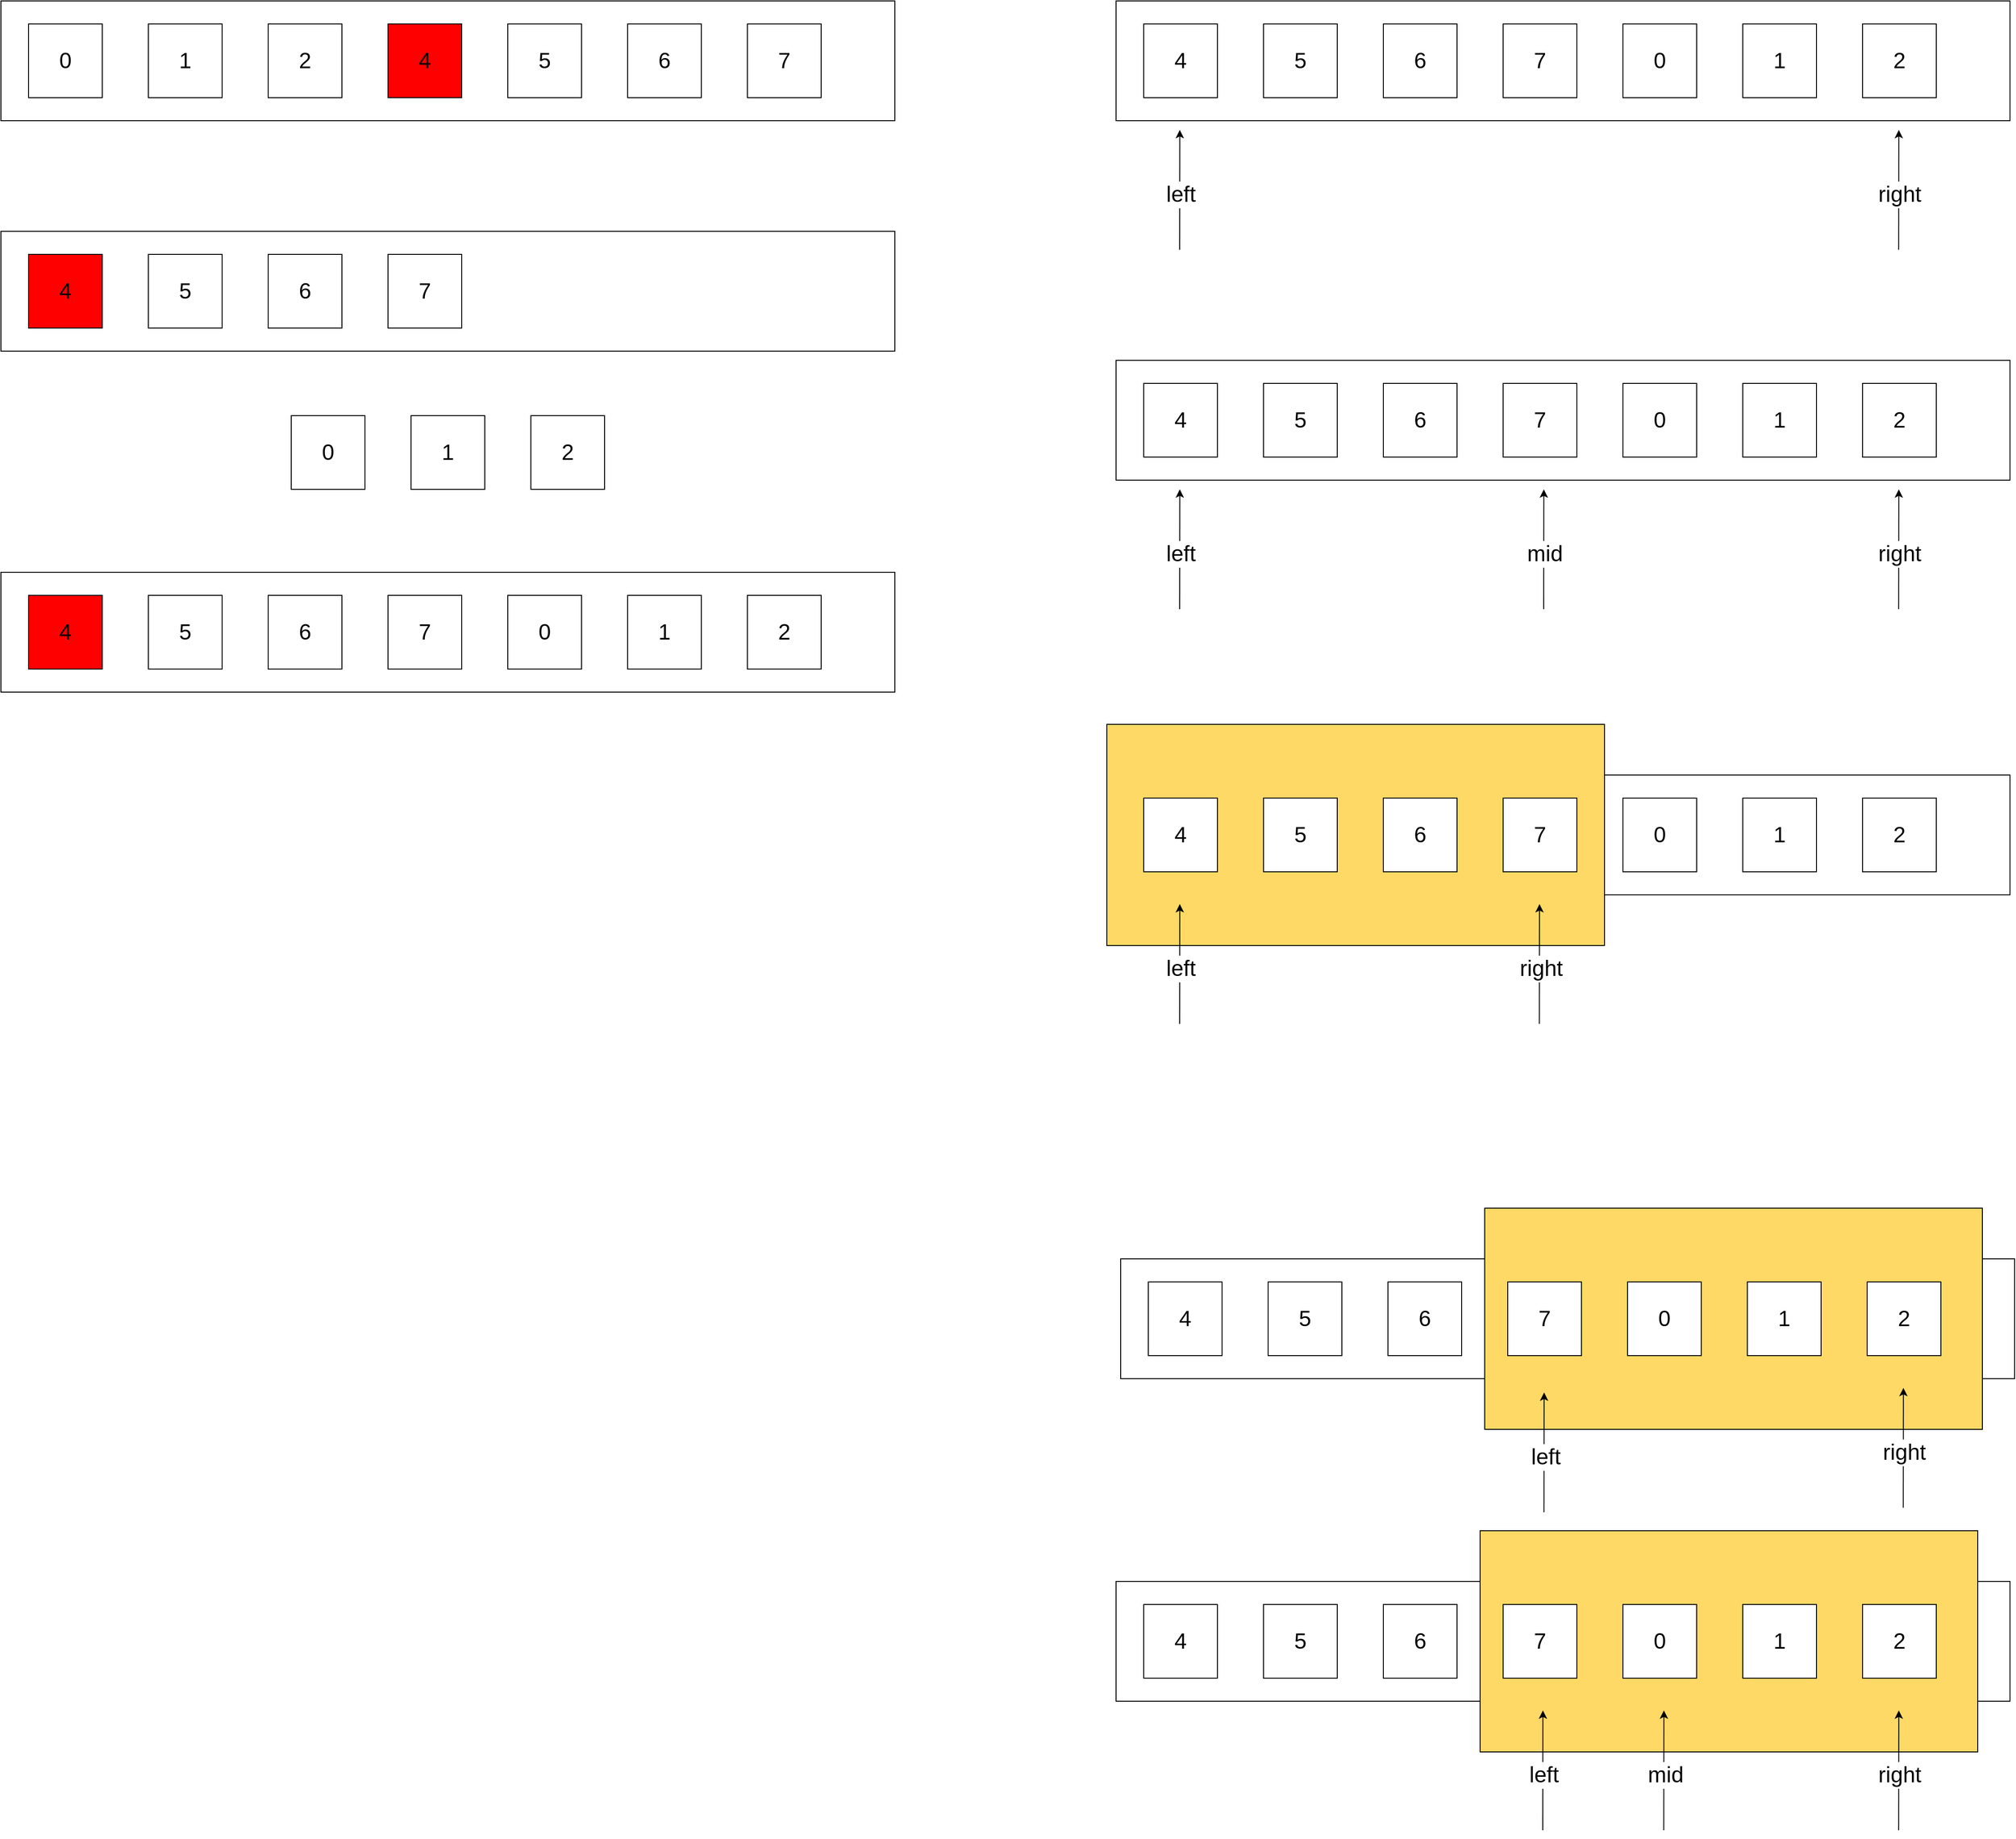 <mxfile version="20.3.0" type="device"><diagram id="9pXeqOb-BVO3YGsBqM4F" name="第 1 页"><mxGraphModel dx="1844" dy="1236" grid="1" gridSize="10" guides="1" tooltips="1" connect="1" arrows="1" fold="1" page="1" pageScale="1" pageWidth="827" pageHeight="1169" math="0" shadow="0"><root><mxCell id="0"/><mxCell id="1" parent="0"/><mxCell id="DHTpS9pm0fx6_pqeIjZE-70" value="" style="rounded=0;whiteSpace=wrap;html=1;" vertex="1" parent="1"><mxGeometry x="1190" y="1000" width="970" height="130" as="geometry"/></mxCell><mxCell id="DHTpS9pm0fx6_pqeIjZE-1" value="" style="rounded=0;whiteSpace=wrap;html=1;" vertex="1" parent="1"><mxGeometry x="-20" y="160" width="970" height="130" as="geometry"/></mxCell><mxCell id="DHTpS9pm0fx6_pqeIjZE-4" value="&lt;font style=&quot;font-size: 24px;&quot;&gt;0&lt;/font&gt;" style="whiteSpace=wrap;html=1;aspect=fixed;" vertex="1" parent="1"><mxGeometry x="10" y="185" width="80" height="80" as="geometry"/></mxCell><mxCell id="DHTpS9pm0fx6_pqeIjZE-5" value="&lt;font style=&quot;font-size: 24px;&quot;&gt;1&lt;/font&gt;" style="whiteSpace=wrap;html=1;aspect=fixed;" vertex="1" parent="1"><mxGeometry x="140" y="185" width="80" height="80" as="geometry"/></mxCell><mxCell id="DHTpS9pm0fx6_pqeIjZE-84" value="" style="rounded=0;whiteSpace=wrap;html=1;fillColor=#FFD966;" vertex="1" parent="1"><mxGeometry x="1180" y="945" width="540" height="240" as="geometry"/></mxCell><mxCell id="DHTpS9pm0fx6_pqeIjZE-6" value="&lt;font style=&quot;font-size: 24px;&quot;&gt;2&lt;/font&gt;" style="whiteSpace=wrap;html=1;aspect=fixed;" vertex="1" parent="1"><mxGeometry x="270" y="185" width="80" height="80" as="geometry"/></mxCell><mxCell id="DHTpS9pm0fx6_pqeIjZE-7" value="&lt;font style=&quot;font-size: 24px;&quot;&gt;4&lt;/font&gt;" style="whiteSpace=wrap;html=1;aspect=fixed;fillColor=#FF0000;" vertex="1" parent="1"><mxGeometry x="400" y="185" width="80" height="80" as="geometry"/></mxCell><mxCell id="DHTpS9pm0fx6_pqeIjZE-8" value="&lt;font style=&quot;font-size: 24px;&quot;&gt;5&lt;/font&gt;" style="whiteSpace=wrap;html=1;aspect=fixed;" vertex="1" parent="1"><mxGeometry x="530" y="185" width="80" height="80" as="geometry"/></mxCell><mxCell id="DHTpS9pm0fx6_pqeIjZE-9" value="&lt;font style=&quot;font-size: 24px;&quot;&gt;6&lt;/font&gt;" style="whiteSpace=wrap;html=1;aspect=fixed;" vertex="1" parent="1"><mxGeometry x="660" y="185" width="80" height="80" as="geometry"/></mxCell><mxCell id="DHTpS9pm0fx6_pqeIjZE-10" value="&lt;font style=&quot;font-size: 24px;&quot;&gt;7&lt;/font&gt;" style="whiteSpace=wrap;html=1;aspect=fixed;" vertex="1" parent="1"><mxGeometry x="790" y="185" width="80" height="80" as="geometry"/></mxCell><mxCell id="DHTpS9pm0fx6_pqeIjZE-20" value="" style="rounded=0;whiteSpace=wrap;html=1;" vertex="1" parent="1"><mxGeometry x="-20" y="410" width="970" height="130" as="geometry"/></mxCell><mxCell id="DHTpS9pm0fx6_pqeIjZE-24" value="&lt;font style=&quot;font-size: 24px;&quot;&gt;4&lt;/font&gt;" style="whiteSpace=wrap;html=1;aspect=fixed;fillColor=#FF0000;" vertex="1" parent="1"><mxGeometry x="10" y="435" width="80" height="80" as="geometry"/></mxCell><mxCell id="DHTpS9pm0fx6_pqeIjZE-25" value="&lt;font style=&quot;font-size: 24px;&quot;&gt;5&lt;/font&gt;" style="whiteSpace=wrap;html=1;aspect=fixed;" vertex="1" parent="1"><mxGeometry x="140" y="435" width="80" height="80" as="geometry"/></mxCell><mxCell id="DHTpS9pm0fx6_pqeIjZE-26" value="&lt;font style=&quot;font-size: 24px;&quot;&gt;6&lt;/font&gt;" style="whiteSpace=wrap;html=1;aspect=fixed;" vertex="1" parent="1"><mxGeometry x="270" y="435" width="80" height="80" as="geometry"/></mxCell><mxCell id="DHTpS9pm0fx6_pqeIjZE-27" value="&lt;font style=&quot;font-size: 24px;&quot;&gt;7&lt;/font&gt;" style="whiteSpace=wrap;html=1;aspect=fixed;" vertex="1" parent="1"><mxGeometry x="400" y="435" width="80" height="80" as="geometry"/></mxCell><mxCell id="DHTpS9pm0fx6_pqeIjZE-28" value="&lt;font style=&quot;font-size: 24px;&quot;&gt;0&lt;/font&gt;" style="whiteSpace=wrap;html=1;aspect=fixed;" vertex="1" parent="1"><mxGeometry x="295" y="610" width="80" height="80" as="geometry"/></mxCell><mxCell id="DHTpS9pm0fx6_pqeIjZE-29" value="&lt;font style=&quot;font-size: 24px;&quot;&gt;1&lt;/font&gt;" style="whiteSpace=wrap;html=1;aspect=fixed;" vertex="1" parent="1"><mxGeometry x="425" y="610" width="80" height="80" as="geometry"/></mxCell><mxCell id="DHTpS9pm0fx6_pqeIjZE-30" value="&lt;font style=&quot;font-size: 24px;&quot;&gt;2&lt;/font&gt;" style="whiteSpace=wrap;html=1;aspect=fixed;" vertex="1" parent="1"><mxGeometry x="555" y="610" width="80" height="80" as="geometry"/></mxCell><mxCell id="DHTpS9pm0fx6_pqeIjZE-31" value="" style="rounded=0;whiteSpace=wrap;html=1;" vertex="1" parent="1"><mxGeometry x="-20" y="780" width="970" height="130" as="geometry"/></mxCell><mxCell id="DHTpS9pm0fx6_pqeIjZE-32" value="&lt;font style=&quot;font-size: 24px;&quot;&gt;4&lt;/font&gt;" style="whiteSpace=wrap;html=1;aspect=fixed;fillColor=#FF0000;" vertex="1" parent="1"><mxGeometry x="10" y="805" width="80" height="80" as="geometry"/></mxCell><mxCell id="DHTpS9pm0fx6_pqeIjZE-33" value="&lt;font style=&quot;font-size: 24px;&quot;&gt;5&lt;/font&gt;" style="whiteSpace=wrap;html=1;aspect=fixed;" vertex="1" parent="1"><mxGeometry x="140" y="805" width="80" height="80" as="geometry"/></mxCell><mxCell id="DHTpS9pm0fx6_pqeIjZE-34" value="&lt;font style=&quot;font-size: 24px;&quot;&gt;6&lt;/font&gt;" style="whiteSpace=wrap;html=1;aspect=fixed;" vertex="1" parent="1"><mxGeometry x="270" y="805" width="80" height="80" as="geometry"/></mxCell><mxCell id="DHTpS9pm0fx6_pqeIjZE-35" value="&lt;font style=&quot;font-size: 24px;&quot;&gt;7&lt;/font&gt;" style="whiteSpace=wrap;html=1;aspect=fixed;" vertex="1" parent="1"><mxGeometry x="400" y="805" width="80" height="80" as="geometry"/></mxCell><mxCell id="DHTpS9pm0fx6_pqeIjZE-36" value="&lt;font style=&quot;font-size: 24px;&quot;&gt;0&lt;/font&gt;" style="whiteSpace=wrap;html=1;aspect=fixed;" vertex="1" parent="1"><mxGeometry x="530" y="805" width="80" height="80" as="geometry"/></mxCell><mxCell id="DHTpS9pm0fx6_pqeIjZE-37" value="&lt;font style=&quot;font-size: 24px;&quot;&gt;1&lt;/font&gt;" style="whiteSpace=wrap;html=1;aspect=fixed;" vertex="1" parent="1"><mxGeometry x="660" y="805" width="80" height="80" as="geometry"/></mxCell><mxCell id="DHTpS9pm0fx6_pqeIjZE-38" value="&lt;font style=&quot;font-size: 24px;&quot;&gt;2&lt;/font&gt;" style="whiteSpace=wrap;html=1;aspect=fixed;" vertex="1" parent="1"><mxGeometry x="790" y="805" width="80" height="80" as="geometry"/></mxCell><mxCell id="DHTpS9pm0fx6_pqeIjZE-39" value="" style="rounded=0;whiteSpace=wrap;html=1;" vertex="1" parent="1"><mxGeometry x="1190" y="160" width="970" height="130" as="geometry"/></mxCell><mxCell id="DHTpS9pm0fx6_pqeIjZE-40" value="&lt;font style=&quot;font-size: 24px;&quot;&gt;4&lt;/font&gt;" style="whiteSpace=wrap;html=1;aspect=fixed;fillColor=#FFFFFF;" vertex="1" parent="1"><mxGeometry x="1220" y="185" width="80" height="80" as="geometry"/></mxCell><mxCell id="DHTpS9pm0fx6_pqeIjZE-41" value="&lt;font style=&quot;font-size: 24px;&quot;&gt;5&lt;/font&gt;" style="whiteSpace=wrap;html=1;aspect=fixed;" vertex="1" parent="1"><mxGeometry x="1350" y="185" width="80" height="80" as="geometry"/></mxCell><mxCell id="DHTpS9pm0fx6_pqeIjZE-42" value="&lt;font style=&quot;font-size: 24px;&quot;&gt;6&lt;/font&gt;" style="whiteSpace=wrap;html=1;aspect=fixed;" vertex="1" parent="1"><mxGeometry x="1480" y="185" width="80" height="80" as="geometry"/></mxCell><mxCell id="DHTpS9pm0fx6_pqeIjZE-43" value="&lt;font style=&quot;font-size: 24px;&quot;&gt;7&lt;/font&gt;" style="whiteSpace=wrap;html=1;aspect=fixed;" vertex="1" parent="1"><mxGeometry x="1610" y="185" width="80" height="80" as="geometry"/></mxCell><mxCell id="DHTpS9pm0fx6_pqeIjZE-44" value="&lt;font style=&quot;font-size: 24px;&quot;&gt;0&lt;/font&gt;" style="whiteSpace=wrap;html=1;aspect=fixed;" vertex="1" parent="1"><mxGeometry x="1740" y="185" width="80" height="80" as="geometry"/></mxCell><mxCell id="DHTpS9pm0fx6_pqeIjZE-45" value="&lt;font style=&quot;font-size: 24px;&quot;&gt;1&lt;/font&gt;" style="whiteSpace=wrap;html=1;aspect=fixed;" vertex="1" parent="1"><mxGeometry x="1870" y="185" width="80" height="80" as="geometry"/></mxCell><mxCell id="DHTpS9pm0fx6_pqeIjZE-46" value="&lt;font style=&quot;font-size: 24px;&quot;&gt;2&lt;/font&gt;" style="whiteSpace=wrap;html=1;aspect=fixed;" vertex="1" parent="1"><mxGeometry x="2000" y="185" width="80" height="80" as="geometry"/></mxCell><mxCell id="DHTpS9pm0fx6_pqeIjZE-47" value="" style="endArrow=classic;html=1;rounded=0;fontSize=24;" edge="1" parent="1"><mxGeometry width="50" height="50" relative="1" as="geometry"><mxPoint x="1259" y="430" as="sourcePoint"/><mxPoint x="1259.17" y="300" as="targetPoint"/></mxGeometry></mxCell><mxCell id="DHTpS9pm0fx6_pqeIjZE-48" value="left" style="edgeLabel;html=1;align=center;verticalAlign=middle;resizable=0;points=[];fontSize=24;" vertex="1" connectable="0" parent="DHTpS9pm0fx6_pqeIjZE-47"><mxGeometry x="-0.328" y="-1" relative="1" as="geometry"><mxPoint y="-17" as="offset"/></mxGeometry></mxCell><mxCell id="DHTpS9pm0fx6_pqeIjZE-52" value="" style="endArrow=classic;html=1;rounded=0;fontSize=24;" edge="1" parent="1"><mxGeometry width="50" height="50" relative="1" as="geometry"><mxPoint x="2039.17" y="430.0" as="sourcePoint"/><mxPoint x="2039.34" y="300.0" as="targetPoint"/></mxGeometry></mxCell><mxCell id="DHTpS9pm0fx6_pqeIjZE-53" value="right" style="edgeLabel;html=1;align=center;verticalAlign=middle;resizable=0;points=[];fontSize=24;" vertex="1" connectable="0" parent="DHTpS9pm0fx6_pqeIjZE-52"><mxGeometry x="-0.328" y="-1" relative="1" as="geometry"><mxPoint y="-17" as="offset"/></mxGeometry></mxCell><mxCell id="DHTpS9pm0fx6_pqeIjZE-56" value="" style="rounded=0;whiteSpace=wrap;html=1;" vertex="1" parent="1"><mxGeometry x="1190" y="550" width="970" height="130" as="geometry"/></mxCell><mxCell id="DHTpS9pm0fx6_pqeIjZE-57" value="&lt;font style=&quot;font-size: 24px;&quot;&gt;4&lt;/font&gt;" style="whiteSpace=wrap;html=1;aspect=fixed;fillColor=#FFFFFF;" vertex="1" parent="1"><mxGeometry x="1220" y="575" width="80" height="80" as="geometry"/></mxCell><mxCell id="DHTpS9pm0fx6_pqeIjZE-58" value="&lt;font style=&quot;font-size: 24px;&quot;&gt;5&lt;/font&gt;" style="whiteSpace=wrap;html=1;aspect=fixed;" vertex="1" parent="1"><mxGeometry x="1350" y="575" width="80" height="80" as="geometry"/></mxCell><mxCell id="DHTpS9pm0fx6_pqeIjZE-59" value="&lt;font style=&quot;font-size: 24px;&quot;&gt;6&lt;/font&gt;" style="whiteSpace=wrap;html=1;aspect=fixed;" vertex="1" parent="1"><mxGeometry x="1480" y="575" width="80" height="80" as="geometry"/></mxCell><mxCell id="DHTpS9pm0fx6_pqeIjZE-60" value="&lt;font style=&quot;font-size: 24px;&quot;&gt;7&lt;/font&gt;" style="whiteSpace=wrap;html=1;aspect=fixed;" vertex="1" parent="1"><mxGeometry x="1610" y="575" width="80" height="80" as="geometry"/></mxCell><mxCell id="DHTpS9pm0fx6_pqeIjZE-61" value="&lt;font style=&quot;font-size: 24px;&quot;&gt;0&lt;/font&gt;" style="whiteSpace=wrap;html=1;aspect=fixed;" vertex="1" parent="1"><mxGeometry x="1740" y="575" width="80" height="80" as="geometry"/></mxCell><mxCell id="DHTpS9pm0fx6_pqeIjZE-62" value="&lt;font style=&quot;font-size: 24px;&quot;&gt;1&lt;/font&gt;" style="whiteSpace=wrap;html=1;aspect=fixed;" vertex="1" parent="1"><mxGeometry x="1870" y="575" width="80" height="80" as="geometry"/></mxCell><mxCell id="DHTpS9pm0fx6_pqeIjZE-63" value="&lt;font style=&quot;font-size: 24px;&quot;&gt;2&lt;/font&gt;" style="whiteSpace=wrap;html=1;aspect=fixed;" vertex="1" parent="1"><mxGeometry x="2000" y="575" width="80" height="80" as="geometry"/></mxCell><mxCell id="DHTpS9pm0fx6_pqeIjZE-64" value="" style="endArrow=classic;html=1;rounded=0;fontSize=24;" edge="1" parent="1"><mxGeometry width="50" height="50" relative="1" as="geometry"><mxPoint x="1259" y="820.0" as="sourcePoint"/><mxPoint x="1259.17" y="690.0" as="targetPoint"/></mxGeometry></mxCell><mxCell id="DHTpS9pm0fx6_pqeIjZE-65" value="left" style="edgeLabel;html=1;align=center;verticalAlign=middle;resizable=0;points=[];fontSize=24;" vertex="1" connectable="0" parent="DHTpS9pm0fx6_pqeIjZE-64"><mxGeometry x="-0.328" y="-1" relative="1" as="geometry"><mxPoint y="-17" as="offset"/></mxGeometry></mxCell><mxCell id="DHTpS9pm0fx6_pqeIjZE-66" value="" style="endArrow=classic;html=1;rounded=0;fontSize=24;" edge="1" parent="1"><mxGeometry width="50" height="50" relative="1" as="geometry"><mxPoint x="2039.17" y="820.0" as="sourcePoint"/><mxPoint x="2039.34" y="690.0" as="targetPoint"/></mxGeometry></mxCell><mxCell id="DHTpS9pm0fx6_pqeIjZE-67" value="right" style="edgeLabel;html=1;align=center;verticalAlign=middle;resizable=0;points=[];fontSize=24;" vertex="1" connectable="0" parent="DHTpS9pm0fx6_pqeIjZE-66"><mxGeometry x="-0.328" y="-1" relative="1" as="geometry"><mxPoint y="-17" as="offset"/></mxGeometry></mxCell><mxCell id="DHTpS9pm0fx6_pqeIjZE-68" value="" style="endArrow=classic;html=1;rounded=0;fontSize=24;" edge="1" parent="1"><mxGeometry width="50" height="50" relative="1" as="geometry"><mxPoint x="1654" y="820" as="sourcePoint"/><mxPoint x="1654.17" y="690.0" as="targetPoint"/></mxGeometry></mxCell><mxCell id="DHTpS9pm0fx6_pqeIjZE-69" value="mid" style="edgeLabel;html=1;align=center;verticalAlign=middle;resizable=0;points=[];fontSize=24;" vertex="1" connectable="0" parent="DHTpS9pm0fx6_pqeIjZE-68"><mxGeometry x="-0.328" y="-1" relative="1" as="geometry"><mxPoint y="-17" as="offset"/></mxGeometry></mxCell><mxCell id="DHTpS9pm0fx6_pqeIjZE-71" value="&lt;font style=&quot;font-size: 24px;&quot;&gt;4&lt;/font&gt;" style="whiteSpace=wrap;html=1;aspect=fixed;fillColor=#FFFFFF;" vertex="1" parent="1"><mxGeometry x="1220" y="1025" width="80" height="80" as="geometry"/></mxCell><mxCell id="DHTpS9pm0fx6_pqeIjZE-72" value="&lt;font style=&quot;font-size: 24px;&quot;&gt;5&lt;/font&gt;" style="whiteSpace=wrap;html=1;aspect=fixed;" vertex="1" parent="1"><mxGeometry x="1350" y="1025" width="80" height="80" as="geometry"/></mxCell><mxCell id="DHTpS9pm0fx6_pqeIjZE-73" value="&lt;font style=&quot;font-size: 24px;&quot;&gt;6&lt;/font&gt;" style="whiteSpace=wrap;html=1;aspect=fixed;" vertex="1" parent="1"><mxGeometry x="1480" y="1025" width="80" height="80" as="geometry"/></mxCell><mxCell id="DHTpS9pm0fx6_pqeIjZE-74" value="&lt;font style=&quot;font-size: 24px;&quot;&gt;7&lt;/font&gt;" style="whiteSpace=wrap;html=1;aspect=fixed;" vertex="1" parent="1"><mxGeometry x="1610" y="1025" width="80" height="80" as="geometry"/></mxCell><mxCell id="DHTpS9pm0fx6_pqeIjZE-75" value="&lt;font style=&quot;font-size: 24px;&quot;&gt;0&lt;/font&gt;" style="whiteSpace=wrap;html=1;aspect=fixed;" vertex="1" parent="1"><mxGeometry x="1740" y="1025" width="80" height="80" as="geometry"/></mxCell><mxCell id="DHTpS9pm0fx6_pqeIjZE-76" value="&lt;font style=&quot;font-size: 24px;&quot;&gt;1&lt;/font&gt;" style="whiteSpace=wrap;html=1;aspect=fixed;" vertex="1" parent="1"><mxGeometry x="1870" y="1025" width="80" height="80" as="geometry"/></mxCell><mxCell id="DHTpS9pm0fx6_pqeIjZE-77" value="&lt;font style=&quot;font-size: 24px;&quot;&gt;2&lt;/font&gt;" style="whiteSpace=wrap;html=1;aspect=fixed;" vertex="1" parent="1"><mxGeometry x="2000" y="1025" width="80" height="80" as="geometry"/></mxCell><mxCell id="DHTpS9pm0fx6_pqeIjZE-78" value="" style="endArrow=classic;html=1;rounded=0;fontSize=24;" edge="1" parent="1"><mxGeometry width="50" height="50" relative="1" as="geometry"><mxPoint x="1259" y="1270" as="sourcePoint"/><mxPoint x="1259.17" y="1140.0" as="targetPoint"/></mxGeometry></mxCell><mxCell id="DHTpS9pm0fx6_pqeIjZE-79" value="left" style="edgeLabel;html=1;align=center;verticalAlign=middle;resizable=0;points=[];fontSize=24;" vertex="1" connectable="0" parent="DHTpS9pm0fx6_pqeIjZE-78"><mxGeometry x="-0.328" y="-1" relative="1" as="geometry"><mxPoint y="-17" as="offset"/></mxGeometry></mxCell><mxCell id="DHTpS9pm0fx6_pqeIjZE-80" value="" style="endArrow=classic;html=1;rounded=0;fontSize=24;" edge="1" parent="1"><mxGeometry width="50" height="50" relative="1" as="geometry"><mxPoint x="1649.29" y="1270" as="sourcePoint"/><mxPoint x="1649.46" y="1140.0" as="targetPoint"/></mxGeometry></mxCell><mxCell id="DHTpS9pm0fx6_pqeIjZE-81" value="right" style="edgeLabel;html=1;align=center;verticalAlign=middle;resizable=0;points=[];fontSize=24;" vertex="1" connectable="0" parent="DHTpS9pm0fx6_pqeIjZE-80"><mxGeometry x="-0.328" y="-1" relative="1" as="geometry"><mxPoint y="-17" as="offset"/></mxGeometry></mxCell><mxCell id="DHTpS9pm0fx6_pqeIjZE-85" value="" style="rounded=0;whiteSpace=wrap;html=1;" vertex="1" parent="1"><mxGeometry x="1195" y="1525" width="970" height="130" as="geometry"/></mxCell><mxCell id="DHTpS9pm0fx6_pqeIjZE-86" value="" style="rounded=0;whiteSpace=wrap;html=1;fillColor=#FFD966;" vertex="1" parent="1"><mxGeometry x="1590" y="1470" width="540" height="240" as="geometry"/></mxCell><mxCell id="DHTpS9pm0fx6_pqeIjZE-87" value="&lt;font style=&quot;font-size: 24px;&quot;&gt;4&lt;/font&gt;" style="whiteSpace=wrap;html=1;aspect=fixed;fillColor=#FFFFFF;" vertex="1" parent="1"><mxGeometry x="1225" y="1550" width="80" height="80" as="geometry"/></mxCell><mxCell id="DHTpS9pm0fx6_pqeIjZE-88" value="&lt;font style=&quot;font-size: 24px;&quot;&gt;5&lt;/font&gt;" style="whiteSpace=wrap;html=1;aspect=fixed;" vertex="1" parent="1"><mxGeometry x="1355" y="1550" width="80" height="80" as="geometry"/></mxCell><mxCell id="DHTpS9pm0fx6_pqeIjZE-89" value="&lt;font style=&quot;font-size: 24px;&quot;&gt;6&lt;/font&gt;" style="whiteSpace=wrap;html=1;aspect=fixed;" vertex="1" parent="1"><mxGeometry x="1485" y="1550" width="80" height="80" as="geometry"/></mxCell><mxCell id="DHTpS9pm0fx6_pqeIjZE-90" value="&lt;font style=&quot;font-size: 24px;&quot;&gt;7&lt;/font&gt;" style="whiteSpace=wrap;html=1;aspect=fixed;" vertex="1" parent="1"><mxGeometry x="1615" y="1550" width="80" height="80" as="geometry"/></mxCell><mxCell id="DHTpS9pm0fx6_pqeIjZE-91" value="&lt;font style=&quot;font-size: 24px;&quot;&gt;0&lt;/font&gt;" style="whiteSpace=wrap;html=1;aspect=fixed;" vertex="1" parent="1"><mxGeometry x="1745" y="1550" width="80" height="80" as="geometry"/></mxCell><mxCell id="DHTpS9pm0fx6_pqeIjZE-92" value="&lt;font style=&quot;font-size: 24px;&quot;&gt;1&lt;/font&gt;" style="whiteSpace=wrap;html=1;aspect=fixed;" vertex="1" parent="1"><mxGeometry x="1875" y="1550" width="80" height="80" as="geometry"/></mxCell><mxCell id="DHTpS9pm0fx6_pqeIjZE-93" value="&lt;font style=&quot;font-size: 24px;&quot;&gt;2&lt;/font&gt;" style="whiteSpace=wrap;html=1;aspect=fixed;" vertex="1" parent="1"><mxGeometry x="2005" y="1550" width="80" height="80" as="geometry"/></mxCell><mxCell id="DHTpS9pm0fx6_pqeIjZE-94" value="" style="endArrow=classic;html=1;rounded=0;fontSize=24;" edge="1" parent="1"><mxGeometry width="50" height="50" relative="1" as="geometry"><mxPoint x="1654.29" y="1800" as="sourcePoint"/><mxPoint x="1654.46" y="1670" as="targetPoint"/></mxGeometry></mxCell><mxCell id="DHTpS9pm0fx6_pqeIjZE-95" value="left" style="edgeLabel;html=1;align=center;verticalAlign=middle;resizable=0;points=[];fontSize=24;" vertex="1" connectable="0" parent="DHTpS9pm0fx6_pqeIjZE-94"><mxGeometry x="-0.328" y="-1" relative="1" as="geometry"><mxPoint y="-17" as="offset"/></mxGeometry></mxCell><mxCell id="DHTpS9pm0fx6_pqeIjZE-96" value="" style="endArrow=classic;html=1;rounded=0;fontSize=24;" edge="1" parent="1"><mxGeometry width="50" height="50" relative="1" as="geometry"><mxPoint x="2044.17" y="1795" as="sourcePoint"/><mxPoint x="2044.34" y="1665" as="targetPoint"/></mxGeometry></mxCell><mxCell id="DHTpS9pm0fx6_pqeIjZE-97" value="right" style="edgeLabel;html=1;align=center;verticalAlign=middle;resizable=0;points=[];fontSize=24;" vertex="1" connectable="0" parent="DHTpS9pm0fx6_pqeIjZE-96"><mxGeometry x="-0.328" y="-1" relative="1" as="geometry"><mxPoint y="-17" as="offset"/></mxGeometry></mxCell><mxCell id="DHTpS9pm0fx6_pqeIjZE-100" value="" style="rounded=0;whiteSpace=wrap;html=1;" vertex="1" parent="1"><mxGeometry x="1190" y="1875" width="970" height="130" as="geometry"/></mxCell><mxCell id="DHTpS9pm0fx6_pqeIjZE-101" value="" style="rounded=0;whiteSpace=wrap;html=1;fillColor=#FFD966;" vertex="1" parent="1"><mxGeometry x="1585" y="1820" width="540" height="240" as="geometry"/></mxCell><mxCell id="DHTpS9pm0fx6_pqeIjZE-102" value="&lt;font style=&quot;font-size: 24px;&quot;&gt;4&lt;/font&gt;" style="whiteSpace=wrap;html=1;aspect=fixed;fillColor=#FFFFFF;" vertex="1" parent="1"><mxGeometry x="1220" y="1900" width="80" height="80" as="geometry"/></mxCell><mxCell id="DHTpS9pm0fx6_pqeIjZE-103" value="&lt;font style=&quot;font-size: 24px;&quot;&gt;5&lt;/font&gt;" style="whiteSpace=wrap;html=1;aspect=fixed;" vertex="1" parent="1"><mxGeometry x="1350" y="1900" width="80" height="80" as="geometry"/></mxCell><mxCell id="DHTpS9pm0fx6_pqeIjZE-104" value="&lt;font style=&quot;font-size: 24px;&quot;&gt;6&lt;/font&gt;" style="whiteSpace=wrap;html=1;aspect=fixed;" vertex="1" parent="1"><mxGeometry x="1480" y="1900" width="80" height="80" as="geometry"/></mxCell><mxCell id="DHTpS9pm0fx6_pqeIjZE-105" value="&lt;font style=&quot;font-size: 24px;&quot;&gt;7&lt;/font&gt;" style="whiteSpace=wrap;html=1;aspect=fixed;" vertex="1" parent="1"><mxGeometry x="1610" y="1900" width="80" height="80" as="geometry"/></mxCell><mxCell id="DHTpS9pm0fx6_pqeIjZE-106" value="&lt;font style=&quot;font-size: 24px;&quot;&gt;0&lt;/font&gt;" style="whiteSpace=wrap;html=1;aspect=fixed;" vertex="1" parent="1"><mxGeometry x="1740" y="1900" width="80" height="80" as="geometry"/></mxCell><mxCell id="DHTpS9pm0fx6_pqeIjZE-107" value="&lt;font style=&quot;font-size: 24px;&quot;&gt;1&lt;/font&gt;" style="whiteSpace=wrap;html=1;aspect=fixed;" vertex="1" parent="1"><mxGeometry x="1870" y="1900" width="80" height="80" as="geometry"/></mxCell><mxCell id="DHTpS9pm0fx6_pqeIjZE-108" value="&lt;font style=&quot;font-size: 24px;&quot;&gt;2&lt;/font&gt;" style="whiteSpace=wrap;html=1;aspect=fixed;" vertex="1" parent="1"><mxGeometry x="2000" y="1900" width="80" height="80" as="geometry"/></mxCell><mxCell id="DHTpS9pm0fx6_pqeIjZE-109" value="" style="endArrow=classic;html=1;rounded=0;fontSize=24;" edge="1" parent="1"><mxGeometry width="50" height="50" relative="1" as="geometry"><mxPoint x="1653" y="2145" as="sourcePoint"/><mxPoint x="1653.17" y="2015" as="targetPoint"/></mxGeometry></mxCell><mxCell id="DHTpS9pm0fx6_pqeIjZE-110" value="left" style="edgeLabel;html=1;align=center;verticalAlign=middle;resizable=0;points=[];fontSize=24;" vertex="1" connectable="0" parent="DHTpS9pm0fx6_pqeIjZE-109"><mxGeometry x="-0.328" y="-1" relative="1" as="geometry"><mxPoint y="-17" as="offset"/></mxGeometry></mxCell><mxCell id="DHTpS9pm0fx6_pqeIjZE-111" value="" style="endArrow=classic;html=1;rounded=0;fontSize=24;" edge="1" parent="1"><mxGeometry width="50" height="50" relative="1" as="geometry"><mxPoint x="2039.17" y="2145" as="sourcePoint"/><mxPoint x="2039.34" y="2015" as="targetPoint"/></mxGeometry></mxCell><mxCell id="DHTpS9pm0fx6_pqeIjZE-112" value="right" style="edgeLabel;html=1;align=center;verticalAlign=middle;resizable=0;points=[];fontSize=24;" vertex="1" connectable="0" parent="DHTpS9pm0fx6_pqeIjZE-111"><mxGeometry x="-0.328" y="-1" relative="1" as="geometry"><mxPoint y="-17" as="offset"/></mxGeometry></mxCell><mxCell id="DHTpS9pm0fx6_pqeIjZE-113" value="" style="endArrow=classic;html=1;rounded=0;fontSize=24;" edge="1" parent="1"><mxGeometry width="50" height="50" relative="1" as="geometry"><mxPoint x="1784.29" y="2145" as="sourcePoint"/><mxPoint x="1784.46" y="2015" as="targetPoint"/></mxGeometry></mxCell><mxCell id="DHTpS9pm0fx6_pqeIjZE-114" value="mid" style="edgeLabel;html=1;align=center;verticalAlign=middle;resizable=0;points=[];fontSize=24;" vertex="1" connectable="0" parent="DHTpS9pm0fx6_pqeIjZE-113"><mxGeometry x="-0.328" y="-1" relative="1" as="geometry"><mxPoint y="-17" as="offset"/></mxGeometry></mxCell></root></mxGraphModel></diagram></mxfile>